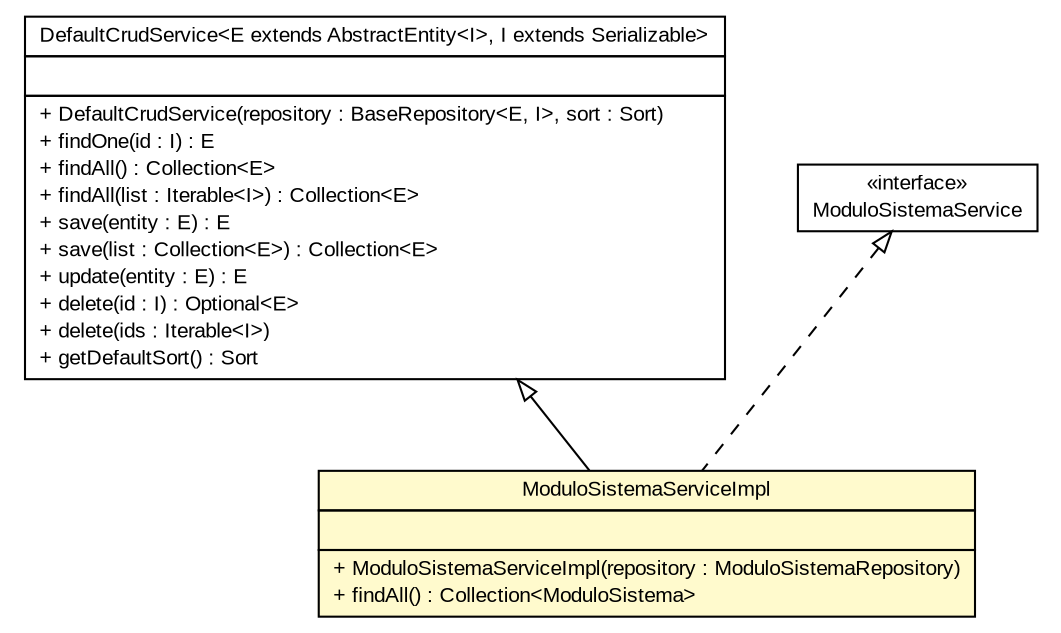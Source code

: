 #!/usr/local/bin/dot
#
# Class diagram 
# Generated by UMLGraph version R5_6 (http://www.umlgraph.org/)
#

digraph G {
	edge [fontname="arial",fontsize=10,labelfontname="arial",labelfontsize=10];
	node [fontname="arial",fontsize=10,shape=plaintext];
	nodesep=0.25;
	ranksep=0.5;
	// br.gov.to.sefaz.business.service.impl.DefaultCrudService<E extends br.gov.to.sefaz.persistence.entity.AbstractEntity<I>, I extends java.io.Serializable>
	c118927 [label=<<table title="br.gov.to.sefaz.business.service.impl.DefaultCrudService" border="0" cellborder="1" cellspacing="0" cellpadding="2" port="p" href="../../../../../business/service/impl/DefaultCrudService.html">
		<tr><td><table border="0" cellspacing="0" cellpadding="1">
<tr><td align="center" balign="center"> DefaultCrudService&lt;E extends AbstractEntity&lt;I&gt;, I extends Serializable&gt; </td></tr>
		</table></td></tr>
		<tr><td><table border="0" cellspacing="0" cellpadding="1">
<tr><td align="left" balign="left">  </td></tr>
		</table></td></tr>
		<tr><td><table border="0" cellspacing="0" cellpadding="1">
<tr><td align="left" balign="left"> + DefaultCrudService(repository : BaseRepository&lt;E, I&gt;, sort : Sort) </td></tr>
<tr><td align="left" balign="left"> + findOne(id : I) : E </td></tr>
<tr><td align="left" balign="left"> + findAll() : Collection&lt;E&gt; </td></tr>
<tr><td align="left" balign="left"> + findAll(list : Iterable&lt;I&gt;) : Collection&lt;E&gt; </td></tr>
<tr><td align="left" balign="left"> + save(entity : E) : E </td></tr>
<tr><td align="left" balign="left"> + save(list : Collection&lt;E&gt;) : Collection&lt;E&gt; </td></tr>
<tr><td align="left" balign="left"> + update(entity : E) : E </td></tr>
<tr><td align="left" balign="left"> + delete(id : I) : Optional&lt;E&gt; </td></tr>
<tr><td align="left" balign="left"> + delete(ids : Iterable&lt;I&gt;) </td></tr>
<tr><td align="left" balign="left"> + getDefaultSort() : Sort </td></tr>
		</table></td></tr>
		</table>>, URL="../../../../../business/service/impl/DefaultCrudService.html", fontname="arial", fontcolor="black", fontsize=10.0];
	// br.gov.to.sefaz.seg.business.gestao.service.ModuloSistemaService
	c118993 [label=<<table title="br.gov.to.sefaz.seg.business.gestao.service.ModuloSistemaService" border="0" cellborder="1" cellspacing="0" cellpadding="2" port="p" href="../ModuloSistemaService.html">
		<tr><td><table border="0" cellspacing="0" cellpadding="1">
<tr><td align="center" balign="center"> &#171;interface&#187; </td></tr>
<tr><td align="center" balign="center"> ModuloSistemaService </td></tr>
		</table></td></tr>
		</table>>, URL="../ModuloSistemaService.html", fontname="arial", fontcolor="black", fontsize=10.0];
	// br.gov.to.sefaz.seg.business.gestao.service.impl.ModuloSistemaServiceImpl
	c119004 [label=<<table title="br.gov.to.sefaz.seg.business.gestao.service.impl.ModuloSistemaServiceImpl" border="0" cellborder="1" cellspacing="0" cellpadding="2" port="p" bgcolor="lemonChiffon" href="./ModuloSistemaServiceImpl.html">
		<tr><td><table border="0" cellspacing="0" cellpadding="1">
<tr><td align="center" balign="center"> ModuloSistemaServiceImpl </td></tr>
		</table></td></tr>
		<tr><td><table border="0" cellspacing="0" cellpadding="1">
<tr><td align="left" balign="left">  </td></tr>
		</table></td></tr>
		<tr><td><table border="0" cellspacing="0" cellpadding="1">
<tr><td align="left" balign="left"> + ModuloSistemaServiceImpl(repository : ModuloSistemaRepository) </td></tr>
<tr><td align="left" balign="left"> + findAll() : Collection&lt;ModuloSistema&gt; </td></tr>
		</table></td></tr>
		</table>>, URL="./ModuloSistemaServiceImpl.html", fontname="arial", fontcolor="black", fontsize=10.0];
	//br.gov.to.sefaz.seg.business.gestao.service.impl.ModuloSistemaServiceImpl extends br.gov.to.sefaz.business.service.impl.DefaultCrudService<br.gov.to.sefaz.seg.persistence.entity.ModuloSistema, java.lang.Long>
	c118927:p -> c119004:p [dir=back,arrowtail=empty];
	//br.gov.to.sefaz.seg.business.gestao.service.impl.ModuloSistemaServiceImpl implements br.gov.to.sefaz.seg.business.gestao.service.ModuloSistemaService
	c118993:p -> c119004:p [dir=back,arrowtail=empty,style=dashed];
}

